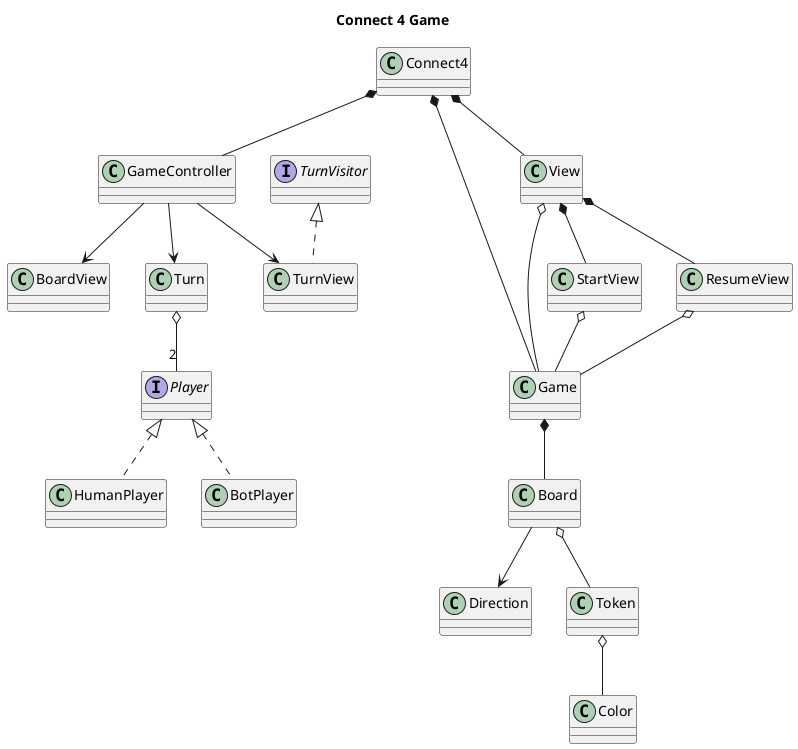 @startuml
skinparam classAttributeIconSize 0
title Connect 4 Game
class Connect4
class GameController
class Game
class View
class StartView
class ResumeView
class BoardView
class TurnView implements TurnVisitor
class HumanPlayer implements Player
class BotPlayer implements Player
class Board
class Direction
class Token
class Turn
class Color
interface Player
interface TurnVisitor

Turn o-- "2" Player
Connect4 *-- Game
Connect4 *-- View
Connect4 *-- GameController
View *-- StartView
View *-- ResumeView
View o-- Game
StartView o-- Game
ResumeView o-- Game
GameController --> TurnView
GameController --> BoardView
GameController --> Turn
Game *-- Board
Token o-- Color
Board o-- Token
Board --> Direction

@enduml